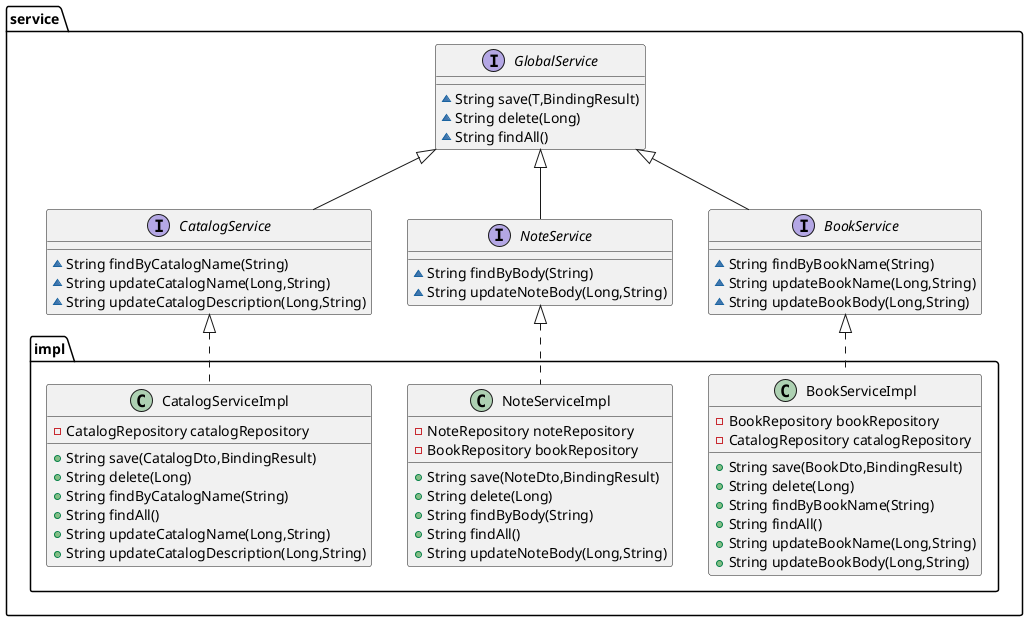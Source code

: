 @startuml
interface service.CatalogService {
~ String findByCatalogName(String)
~ String updateCatalogName(Long,String)
~ String updateCatalogDescription(Long,String)
}

interface service.GlobalService {
~ String save(T,BindingResult)
~ String delete(Long)
~ String findAll()
}

interface service.NoteService {
~ String findByBody(String)
~ String updateNoteBody(Long,String)
}

class service.impl.BookServiceImpl {
- BookRepository bookRepository
- CatalogRepository catalogRepository
+ String save(BookDto,BindingResult)
+ String delete(Long)
+ String findByBookName(String)
+ String findAll()
+ String updateBookName(Long,String)
+ String updateBookBody(Long,String)
}


class service.impl.NoteServiceImpl {
- NoteRepository noteRepository
- BookRepository bookRepository
+ String save(NoteDto,BindingResult)
+ String delete(Long)
+ String findByBody(String)
+ String findAll()
+ String updateNoteBody(Long,String)
}


class service.impl.CatalogServiceImpl {
- CatalogRepository catalogRepository
+ String save(CatalogDto,BindingResult)
+ String delete(Long)
+ String findByCatalogName(String)
+ String findAll()
+ String updateCatalogName(Long,String)
+ String updateCatalogDescription(Long,String)
}


interface service.BookService {
~ String findByBookName(String)
~ String updateBookName(Long,String)
~ String updateBookBody(Long,String)
}



service.GlobalService <|-- service.CatalogService
service.GlobalService <|-- service.NoteService
service.BookService <|.. service.impl.BookServiceImpl
service.NoteService <|.. service.impl.NoteServiceImpl
service.CatalogService <|.. service.impl.CatalogServiceImpl
service.GlobalService <|-- service.BookService
@enduml